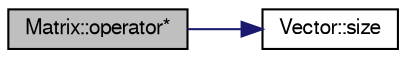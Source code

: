 digraph "Matrix::operator*"
{
 // LATEX_PDF_SIZE
  edge [fontname="FreeSans",fontsize="10",labelfontname="FreeSans",labelfontsize="10"];
  node [fontname="FreeSans",fontsize="10",shape=record];
  rankdir="LR";
  Node1 [label="Matrix::operator*",height=0.2,width=0.4,color="black", fillcolor="grey75", style="filled", fontcolor="black",tooltip="Operacja mnozenia macierzy przez wektor."];
  Node1 -> Node2 [color="midnightblue",fontsize="10",style="solid",fontname="FreeSans"];
  Node2 [label="Vector::size",height=0.2,width=0.4,color="black", fillcolor="white", style="filled",URL="$a00096.html#a196e9eedc9a88a48f64e69e39405fa72",tooltip="Zwraca wielkosc/wymiar wektora w postaci liczby int."];
}
